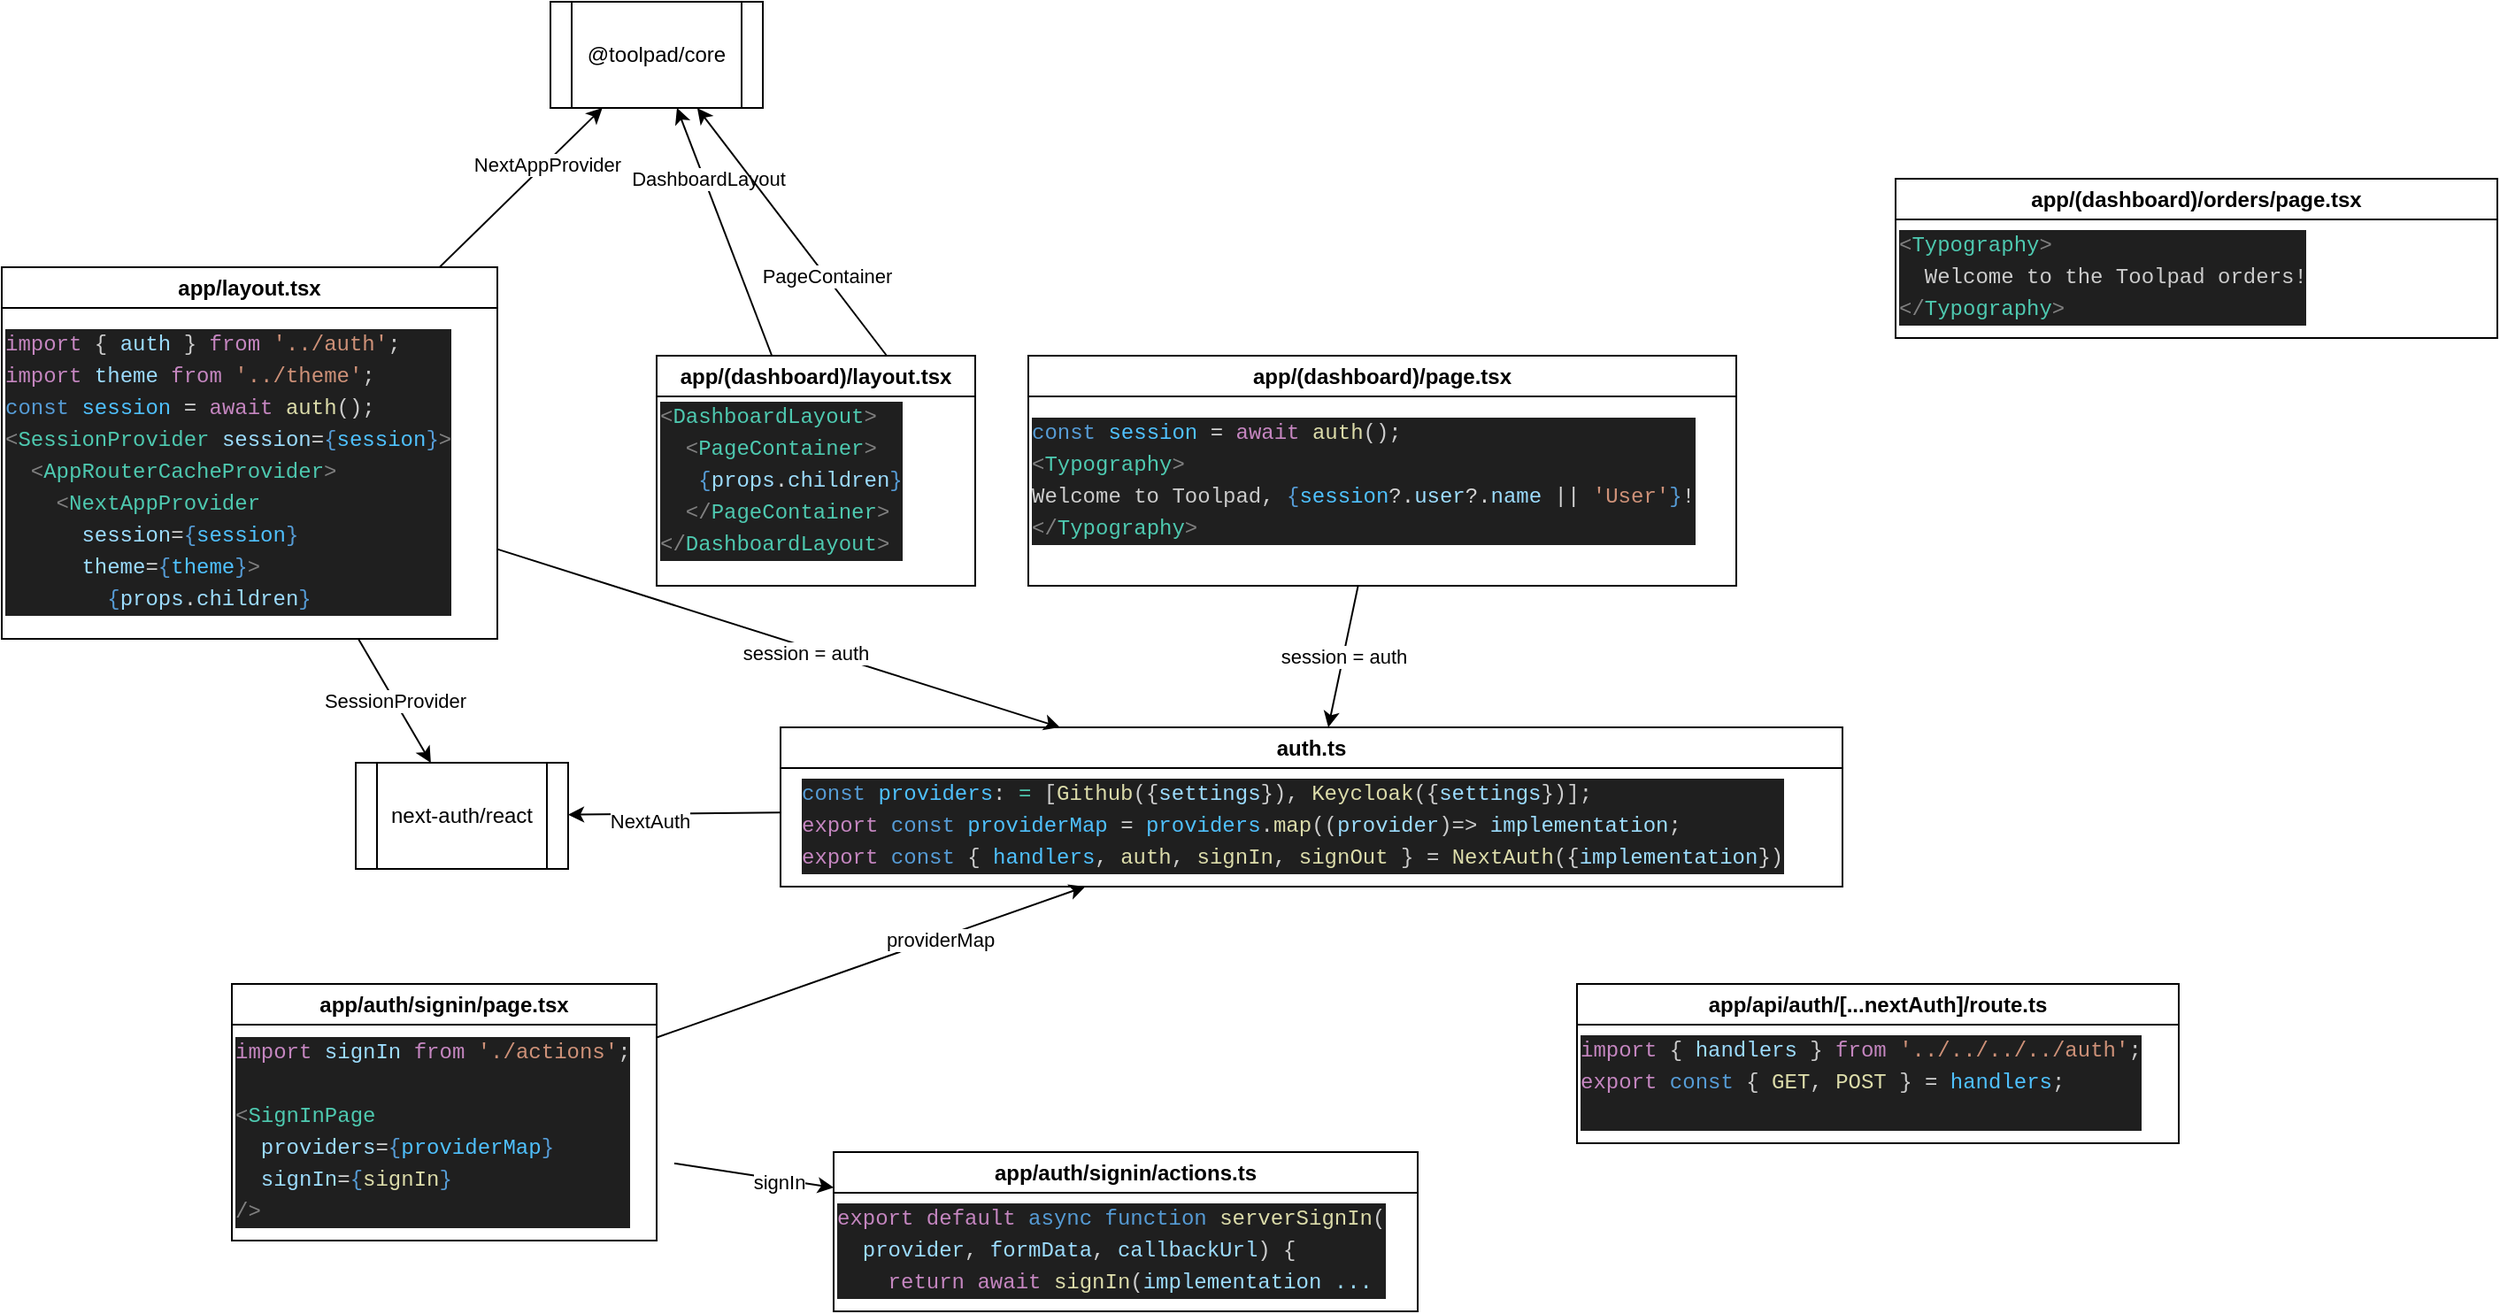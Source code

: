 <mxfile>
    <diagram id="9BUqVio4P8imSiQagDei" name="Page-1">
        <mxGraphModel dx="891" dy="988" grid="1" gridSize="10" guides="1" tooltips="1" connect="1" arrows="1" fold="1" page="1" pageScale="1" pageWidth="827" pageHeight="1169" math="0" shadow="0">
            <root>
                <mxCell id="0"/>
                <mxCell id="1" parent="0"/>
                <mxCell id="11" value="SessionProvider" style="edgeStyle=none;html=1;" edge="1" parent="1" source="6" target="9">
                    <mxGeometry relative="1" as="geometry"/>
                </mxCell>
                <mxCell id="12" style="edgeStyle=none;html=1;" edge="1" parent="1" source="6" target="8">
                    <mxGeometry relative="1" as="geometry"/>
                </mxCell>
                <mxCell id="13" value="NextAppProvider" style="edgeLabel;html=1;align=center;verticalAlign=middle;resizable=0;points=[];" vertex="1" connectable="0" parent="12">
                    <mxGeometry x="0.309" relative="1" as="geometry">
                        <mxPoint as="offset"/>
                    </mxGeometry>
                </mxCell>
                <mxCell id="6" value="app/layout.tsx" style="swimlane;whiteSpace=wrap;html=1;" vertex="1" parent="1">
                    <mxGeometry x="80" y="180" width="280" height="210" as="geometry"/>
                </mxCell>
                <mxCell id="7" value="&lt;div style=&quot;color: rgb(204, 204, 204); background-color: rgb(31, 31, 31); font-family: Menlo, Monaco, &amp;quot;Courier New&amp;quot;, monospace; line-height: 18px;&quot;&gt;&lt;div&gt;&lt;div style=&quot;line-height: 18px;&quot;&gt;&lt;div&gt;&lt;span style=&quot;color: #c586c0;&quot;&gt;import&lt;/span&gt; { &lt;span style=&quot;color: #9cdcfe;&quot;&gt;auth&lt;/span&gt; } &lt;span style=&quot;color: #c586c0;&quot;&gt;from&lt;/span&gt; &lt;span style=&quot;color: #ce9178;&quot;&gt;'../auth'&lt;/span&gt;;&lt;/div&gt;&lt;div&gt;&lt;span style=&quot;color: #c586c0;&quot;&gt;import&lt;/span&gt; &lt;span style=&quot;color: #9cdcfe;&quot;&gt;theme&lt;/span&gt; &lt;span style=&quot;color: #c586c0;&quot;&gt;from&lt;/span&gt; &lt;span style=&quot;color: #ce9178;&quot;&gt;'../theme'&lt;/span&gt;;&lt;/div&gt;&lt;/div&gt;&lt;span style=&quot;color: rgb(86, 156, 214);&quot;&gt;const&lt;/span&gt;&lt;span style=&quot;&quot;&gt; &lt;/span&gt;&lt;span style=&quot;color: rgb(79, 193, 255);&quot;&gt;session&lt;/span&gt;&lt;span style=&quot;&quot;&gt; &lt;/span&gt;&lt;span style=&quot;color: rgb(212, 212, 212);&quot;&gt;=&lt;/span&gt;&lt;span style=&quot;&quot;&gt; &lt;/span&gt;&lt;span style=&quot;color: rgb(197, 134, 192);&quot;&gt;await&lt;/span&gt;&lt;span style=&quot;&quot;&gt; &lt;/span&gt;&lt;span style=&quot;color: rgb(220, 220, 170);&quot;&gt;auth&lt;/span&gt;&lt;span style=&quot;&quot;&gt;();&lt;br&gt;&lt;/span&gt;&lt;span style=&quot;color: #808080;&quot;&gt;&amp;lt;&lt;/span&gt;&lt;span style=&quot;color: #4ec9b0;&quot;&gt;SessionProvider&lt;/span&gt; &lt;span style=&quot;color: #9cdcfe;&quot;&gt;session&lt;/span&gt;&lt;span style=&quot;color: #d4d4d4;&quot;&gt;=&lt;/span&gt;&lt;span style=&quot;color: #569cd6;&quot;&gt;{&lt;/span&gt;&lt;span style=&quot;color: #4fc1ff;&quot;&gt;session&lt;/span&gt;&lt;span style=&quot;color: #569cd6;&quot;&gt;}&lt;/span&gt;&lt;span style=&quot;color: #808080;&quot;&gt;&amp;gt;&lt;/span&gt;&lt;/div&gt;&lt;div&gt;          &lt;span style=&quot;color: #808080;&quot;&gt;&amp;nbsp; &amp;lt;&lt;/span&gt;&lt;span style=&quot;color: #4ec9b0;&quot;&gt;AppRouterCacheProvider&lt;/span&gt;&lt;span style=&quot;color: #808080;&quot;&gt;&amp;gt;&lt;/span&gt;&lt;/div&gt;&lt;div&gt;          &lt;/div&gt;&lt;div&gt;            &lt;span style=&quot;color: #808080;&quot;&gt;&amp;nbsp; &amp;nbsp; &amp;lt;&lt;/span&gt;&lt;span style=&quot;color: #4ec9b0;&quot;&gt;NextAppProvider&lt;/span&gt;&lt;/div&gt;&lt;div&gt;              &lt;span style=&quot;color: #9cdcfe;&quot;&gt;&amp;nbsp; &amp;nbsp; &amp;nbsp; session&lt;/span&gt;&lt;span style=&quot;color: #d4d4d4;&quot;&gt;=&lt;/span&gt;&lt;span style=&quot;color: #569cd6;&quot;&gt;{&lt;/span&gt;&lt;span style=&quot;color: #4fc1ff;&quot;&gt;session&lt;/span&gt;&lt;span style=&quot;color: #569cd6;&quot;&gt;}&lt;/span&gt;&lt;/div&gt;&lt;div&gt;&lt;span style=&quot;color: #9cdcfe;&quot;&gt;&amp;nbsp; &amp;nbsp; &amp;nbsp; theme&lt;/span&gt;&lt;span style=&quot;color: #d4d4d4;&quot;&gt;=&lt;/span&gt;&lt;span style=&quot;color: #569cd6;&quot;&gt;{&lt;/span&gt;&lt;span style=&quot;color: #4fc1ff;&quot;&gt;theme&lt;/span&gt;&lt;span style=&quot;color: #569cd6;&quot;&gt;}&lt;/span&gt;&lt;span style=&quot;color: rgb(128, 128, 128);&quot;&gt;&amp;gt;&lt;br&gt;&amp;nbsp; &amp;nbsp; &amp;nbsp; &amp;nbsp;&amp;nbsp;&lt;/span&gt;&lt;span style=&quot;color: rgb(86, 156, 214);&quot;&gt;{&lt;/span&gt;&lt;span style=&quot;color: rgb(156, 220, 254);&quot;&gt;props&lt;/span&gt;&lt;span style=&quot;color: rgb(212, 212, 212);&quot;&gt;.&lt;/span&gt;&lt;span style=&quot;color: rgb(156, 220, 254);&quot;&gt;children&lt;/span&gt;&lt;span style=&quot;color: rgb(86, 156, 214);&quot;&gt;}&lt;/span&gt;&lt;/div&gt;&lt;/div&gt;" style="text;html=1;align=left;verticalAlign=middle;resizable=0;points=[];autosize=1;strokeColor=none;fillColor=none;" vertex="1" parent="6">
                    <mxGeometry y="25" width="280" height="180" as="geometry"/>
                </mxCell>
                <mxCell id="8" value="@toolpad/core" style="shape=process;whiteSpace=wrap;html=1;backgroundOutline=1;" vertex="1" parent="1">
                    <mxGeometry x="390" y="30" width="120" height="60" as="geometry"/>
                </mxCell>
                <mxCell id="9" value="next-auth/react" style="shape=process;whiteSpace=wrap;html=1;backgroundOutline=1;" vertex="1" parent="1">
                    <mxGeometry x="280" y="460" width="120" height="60" as="geometry"/>
                </mxCell>
                <mxCell id="16" style="edgeStyle=none;html=1;" edge="1" parent="1" source="14" target="8">
                    <mxGeometry relative="1" as="geometry"/>
                </mxCell>
                <mxCell id="17" value="DashboardLayout" style="edgeLabel;html=1;align=center;verticalAlign=middle;resizable=0;points=[];" vertex="1" connectable="0" parent="16">
                    <mxGeometry x="0.418" y="-2" relative="1" as="geometry">
                        <mxPoint as="offset"/>
                    </mxGeometry>
                </mxCell>
                <mxCell id="18" style="edgeStyle=none;html=1;" edge="1" parent="1" source="14" target="8">
                    <mxGeometry relative="1" as="geometry">
                        <Array as="points">
                            <mxPoint x="580" y="230"/>
                        </Array>
                    </mxGeometry>
                </mxCell>
                <mxCell id="19" value="PageContainer" style="edgeLabel;html=1;align=center;verticalAlign=middle;resizable=0;points=[];" vertex="1" connectable="0" parent="18">
                    <mxGeometry x="-0.353" relative="1" as="geometry">
                        <mxPoint as="offset"/>
                    </mxGeometry>
                </mxCell>
                <mxCell id="14" value="app/(dashboard)/layout.tsx" style="swimlane;whiteSpace=wrap;html=1;" vertex="1" parent="1">
                    <mxGeometry x="450" y="230" width="180" height="130" as="geometry"/>
                </mxCell>
                <mxCell id="15" value="&lt;div style=&quot;color: rgb(204, 204, 204); background-color: rgb(31, 31, 31); font-family: Menlo, Monaco, &amp;quot;Courier New&amp;quot;, monospace; line-height: 18px;&quot;&gt;&lt;div style=&quot;line-height: 18px;&quot;&gt;&lt;div style=&quot;line-height: 18px;&quot;&gt;&lt;div&gt;&lt;span style=&quot;color: #808080;&quot;&gt;&amp;lt;&lt;/span&gt;&lt;span style=&quot;color: #4ec9b0;&quot;&gt;DashboardLayout&lt;/span&gt;&lt;span style=&quot;color: #808080;&quot;&gt;&amp;gt;&lt;/span&gt;&lt;/div&gt;&lt;div&gt;&lt;span style=&quot;color: #808080;&quot;&gt;&amp;nbsp; &amp;lt;&lt;/span&gt;&lt;span style=&quot;color: #4ec9b0;&quot;&gt;PageContainer&lt;/span&gt;&lt;span style=&quot;color: #808080;&quot;&gt;&amp;gt;&lt;br&gt;&lt;/span&gt;&lt;span style=&quot;color: #569cd6;&quot;&gt;&amp;nbsp; &amp;nbsp;{&lt;/span&gt;&lt;span style=&quot;color: #9cdcfe;&quot;&gt;props&lt;/span&gt;&lt;span style=&quot;color: #d4d4d4;&quot;&gt;.&lt;/span&gt;&lt;span style=&quot;color: #9cdcfe;&quot;&gt;children&lt;/span&gt;&lt;span style=&quot;color: #569cd6;&quot;&gt;}&lt;br&gt;&lt;/span&gt;&lt;span style=&quot;color: #808080;&quot;&gt;&amp;nbsp; &amp;lt;/&lt;/span&gt;&lt;span style=&quot;color: #4ec9b0;&quot;&gt;PageContainer&lt;/span&gt;&lt;span style=&quot;color: #808080;&quot;&gt;&amp;gt;&lt;/span&gt;&lt;/div&gt;&lt;div&gt;    &lt;span style=&quot;color: #808080;&quot;&gt;&amp;lt;/&lt;/span&gt;&lt;span style=&quot;color: #4ec9b0;&quot;&gt;DashboardLayout&lt;/span&gt;&lt;span style=&quot;color: #808080;&quot;&gt;&amp;gt;&lt;/span&gt;&lt;/div&gt;&lt;/div&gt;&lt;/div&gt;&lt;/div&gt;" style="text;html=1;align=left;verticalAlign=middle;resizable=0;points=[];autosize=1;strokeColor=none;fillColor=none;" vertex="1" parent="14">
                    <mxGeometry y="20" width="160" height="100" as="geometry"/>
                </mxCell>
                <mxCell id="30" value="session = auth" style="edgeStyle=none;html=1;" edge="1" parent="1" source="20" target="23">
                    <mxGeometry relative="1" as="geometry"/>
                </mxCell>
                <mxCell id="20" value="app/(dashboard)/page.tsx" style="swimlane;whiteSpace=wrap;html=1;" vertex="1" parent="1">
                    <mxGeometry x="660" y="230" width="400" height="130" as="geometry"/>
                </mxCell>
                <mxCell id="21" value="&lt;div style=&quot;color: rgb(204, 204, 204); background-color: rgb(31, 31, 31); font-family: Menlo, Monaco, &amp;quot;Courier New&amp;quot;, monospace; line-height: 18px;&quot;&gt;&lt;div style=&quot;line-height: 18px;&quot;&gt;&lt;div style=&quot;line-height: 18px;&quot;&gt;&lt;div style=&quot;line-height: 18px;&quot;&gt;&lt;div&gt;&lt;span style=&quot;color: #569cd6;&quot;&gt;const&lt;/span&gt; &lt;span style=&quot;color: #4fc1ff;&quot;&gt;session&lt;/span&gt; &lt;span style=&quot;color: #d4d4d4;&quot;&gt;=&lt;/span&gt; &lt;span style=&quot;color: #c586c0;&quot;&gt;await&lt;/span&gt; &lt;span style=&quot;color: #dcdcaa;&quot;&gt;auth&lt;/span&gt;();&lt;/div&gt;&lt;div&gt;      &lt;span style=&quot;color: #808080;&quot;&gt;&amp;lt;&lt;/span&gt;&lt;span style=&quot;color: #4ec9b0;&quot;&gt;Typography&lt;/span&gt;&lt;span style=&quot;color: #808080;&quot;&gt;&amp;gt;&lt;/span&gt;&lt;/div&gt;&lt;div&gt;        Welcome to Toolpad, &lt;span style=&quot;color: #569cd6;&quot;&gt;{&lt;/span&gt;&lt;span style=&quot;color: #4fc1ff;&quot;&gt;session&lt;/span&gt;&lt;span style=&quot;color: #d4d4d4;&quot;&gt;?.&lt;/span&gt;&lt;span style=&quot;color: #9cdcfe;&quot;&gt;user&lt;/span&gt;&lt;span style=&quot;color: #d4d4d4;&quot;&gt;?.&lt;/span&gt;&lt;span style=&quot;color: #9cdcfe;&quot;&gt;name&lt;/span&gt;&lt;span style=&quot;color: #d4d4d4;&quot;&gt; || &lt;/span&gt;&lt;span style=&quot;color: #ce9178;&quot;&gt;'User'&lt;/span&gt;&lt;span style=&quot;color: #569cd6;&quot;&gt;}&lt;/span&gt;!&lt;/div&gt;&lt;div&gt;      &lt;span style=&quot;color: #808080;&quot;&gt;&amp;lt;/&lt;/span&gt;&lt;span style=&quot;color: #4ec9b0;&quot;&gt;Typography&lt;/span&gt;&lt;span style=&quot;color: #808080;&quot;&gt;&amp;gt;&lt;/span&gt;&lt;/div&gt;&lt;/div&gt;&lt;/div&gt;&lt;/div&gt;&lt;/div&gt;" style="text;html=1;align=left;verticalAlign=middle;resizable=0;points=[];autosize=1;strokeColor=none;fillColor=none;" vertex="1" parent="20">
                    <mxGeometry y="25" width="400" height="90" as="geometry"/>
                </mxCell>
                <mxCell id="28" style="edgeStyle=none;html=1;" edge="1" parent="1" source="23" target="9">
                    <mxGeometry relative="1" as="geometry"/>
                </mxCell>
                <mxCell id="29" value="NextAuth" style="edgeLabel;html=1;align=center;verticalAlign=middle;resizable=0;points=[];" vertex="1" connectable="0" parent="28">
                    <mxGeometry x="0.234" y="4" relative="1" as="geometry">
                        <mxPoint as="offset"/>
                    </mxGeometry>
                </mxCell>
                <mxCell id="23" value="auth.ts" style="swimlane;whiteSpace=wrap;html=1;" vertex="1" parent="1">
                    <mxGeometry x="520" y="440" width="600" height="90" as="geometry"/>
                </mxCell>
                <mxCell id="24" value="&lt;div style=&quot;background-color: rgb(31, 31, 31); font-family: Menlo, Monaco, &amp;quot;Courier New&amp;quot;, monospace; line-height: 18px;&quot;&gt;&lt;div style=&quot;line-height: 18px;&quot;&gt;&lt;div style=&quot;line-height: 18px;&quot;&gt;&lt;div style=&quot;line-height: 18px;&quot;&gt;&lt;div style=&quot;line-height: 18px;&quot;&gt;&lt;div style=&quot;&quot;&gt;&lt;span style=&quot;color: rgb(86, 156, 214);&quot;&gt;const&lt;/span&gt; &lt;span style=&quot;color: rgb(79, 193, 255);&quot;&gt;providers&lt;/span&gt;&lt;span style=&quot;color: rgb(212, 212, 212);&quot;&gt;:&lt;/span&gt;&lt;font color=&quot;#cccccc&quot;&gt;&amp;nbsp;&lt;/font&gt;&lt;font color=&quot;#4ec9b0&quot;&gt;=&lt;/font&gt;&lt;font color=&quot;#cccccc&quot;&gt;&amp;nbsp;[&lt;/font&gt;&lt;span style=&quot;color: rgb(220, 220, 170);&quot;&gt;Github&lt;/span&gt;&lt;span style=&quot;color: rgb(204, 204, 204);&quot;&gt;({&lt;/span&gt;&lt;span style=&quot;color: rgb(156, 220, 254);&quot;&gt;settings&lt;/span&gt;&lt;span style=&quot;color: rgb(204, 204, 204);&quot;&gt;}),&amp;nbsp;&lt;/span&gt;&lt;span style=&quot;color: rgb(220, 220, 170);&quot;&gt;Keycloak&lt;/span&gt;&lt;span style=&quot;color: rgb(204, 204, 204);&quot;&gt;({&lt;/span&gt;&lt;span style=&quot;color: rgb(156, 220, 254);&quot;&gt;settings&lt;/span&gt;&lt;span style=&quot;color: rgb(204, 204, 204);&quot;&gt;})&lt;/span&gt;&lt;span style=&quot;color: rgb(204, 204, 204);&quot;&gt;];&lt;br&gt;&lt;/span&gt;&lt;div style=&quot;color: rgb(204, 204, 204); line-height: 18px;&quot;&gt;&lt;span style=&quot;color: rgb(197, 134, 192);&quot;&gt;export&lt;/span&gt;&lt;span style=&quot;&quot;&gt; &lt;/span&gt;&lt;span style=&quot;color: rgb(86, 156, 214);&quot;&gt;const&lt;/span&gt;&lt;span style=&quot;&quot;&gt; &lt;/span&gt;&lt;span style=&quot;color: rgb(79, 193, 255);&quot;&gt;providerMap&lt;/span&gt;&lt;span style=&quot;&quot;&gt; &lt;/span&gt;&lt;span style=&quot;color: rgb(212, 212, 212);&quot;&gt;=&lt;/span&gt;&lt;span style=&quot;&quot;&gt; &lt;/span&gt;&lt;span style=&quot;color: rgb(79, 193, 255);&quot;&gt;providers&lt;/span&gt;&lt;span style=&quot;&quot;&gt;.&lt;/span&gt;&lt;span style=&quot;color: rgb(220, 220, 170);&quot;&gt;map&lt;/span&gt;&lt;span style=&quot;&quot;&gt;((&lt;/span&gt;&lt;span style=&quot;color: rgb(156, 220, 254);&quot;&gt;provider&lt;/span&gt;&lt;span style=&quot;&quot;&gt;)=&amp;gt;&lt;/span&gt;&lt;span style=&quot;color: rgb(156, 220, 254);&quot;&gt;&amp;nbsp;implementation&lt;/span&gt;;&lt;span style=&quot;&quot;&gt;&lt;br&gt;&lt;/span&gt;&lt;span style=&quot;color: #c586c0;&quot;&gt;export&lt;/span&gt; &lt;span style=&quot;color: #569cd6;&quot;&gt;const&lt;/span&gt; { &lt;span style=&quot;color: #4fc1ff;&quot;&gt;handlers&lt;/span&gt;, &lt;span style=&quot;color: #dcdcaa;&quot;&gt;auth&lt;/span&gt;, &lt;span style=&quot;color: #dcdcaa;&quot;&gt;signIn&lt;/span&gt;, &lt;span style=&quot;color: #dcdcaa;&quot;&gt;signOut&lt;/span&gt; } &lt;span style=&quot;color: #d4d4d4;&quot;&gt;=&lt;/span&gt; &lt;span style=&quot;color: #dcdcaa;&quot;&gt;NextAuth&lt;/span&gt;({&lt;span style=&quot;color: rgb(156, 220, 254);&quot;&gt;implementation&lt;/span&gt;})&lt;/div&gt;&lt;/div&gt;&lt;/div&gt;&lt;/div&gt;&lt;/div&gt;&lt;/div&gt;&lt;/div&gt;" style="text;html=1;align=left;verticalAlign=middle;resizable=0;points=[];autosize=1;strokeColor=none;fillColor=none;" vertex="1" parent="23">
                    <mxGeometry x="10" y="20" width="580" height="70" as="geometry"/>
                </mxCell>
                <mxCell id="25" style="edgeStyle=none;html=1;" edge="1" parent="1" source="7" target="23">
                    <mxGeometry relative="1" as="geometry"/>
                </mxCell>
                <mxCell id="26" value="session = auth" style="edgeLabel;html=1;align=center;verticalAlign=middle;resizable=0;points=[];" vertex="1" connectable="0" parent="25">
                    <mxGeometry x="0.099" y="-2" relative="1" as="geometry">
                        <mxPoint y="1" as="offset"/>
                    </mxGeometry>
                </mxCell>
                <mxCell id="33" style="edgeStyle=none;html=1;" edge="1" parent="1" source="31" target="23">
                    <mxGeometry relative="1" as="geometry"/>
                </mxCell>
                <mxCell id="34" value="providerMap" style="edgeLabel;html=1;align=center;verticalAlign=middle;resizable=0;points=[];" vertex="1" connectable="0" parent="33">
                    <mxGeometry x="0.311" y="-1" relative="1" as="geometry">
                        <mxPoint as="offset"/>
                    </mxGeometry>
                </mxCell>
                <mxCell id="31" value="app/auth/signin/page.tsx" style="swimlane;whiteSpace=wrap;html=1;" vertex="1" parent="1">
                    <mxGeometry x="210" y="585" width="240" height="145" as="geometry"/>
                </mxCell>
                <mxCell id="32" value="&lt;div style=&quot;color: rgb(204, 204, 204); background-color: rgb(31, 31, 31); font-family: Menlo, Monaco, &amp;quot;Courier New&amp;quot;, monospace; line-height: 18px;&quot;&gt;&lt;div style=&quot;line-height: 18px;&quot;&gt;&lt;div style=&quot;line-height: 18px;&quot;&gt;&lt;div&gt;&lt;span style=&quot;color: rgb(197, 134, 192);&quot;&gt;import&lt;/span&gt;&lt;span style=&quot;&quot;&gt; &lt;/span&gt;&lt;span style=&quot;color: rgb(156, 220, 254);&quot;&gt;signIn&lt;/span&gt;&lt;span style=&quot;&quot;&gt; &lt;/span&gt;&lt;span style=&quot;color: rgb(197, 134, 192);&quot;&gt;from&lt;/span&gt;&lt;span style=&quot;&quot;&gt; &lt;/span&gt;&lt;span style=&quot;color: rgb(206, 145, 120);&quot;&gt;'./actions'&lt;/span&gt;&lt;span style=&quot;&quot;&gt;;&lt;br&gt;&lt;/span&gt;&lt;span style=&quot;color: #808080;&quot;&gt;&lt;br&gt;&lt;/span&gt;&lt;/div&gt;&lt;div&gt;&lt;span style=&quot;color: #808080;&quot;&gt;&amp;lt;&lt;/span&gt;&lt;span style=&quot;color: #4ec9b0;&quot;&gt;SignInPage&lt;/span&gt;&lt;/div&gt;&lt;div&gt;&lt;span style=&quot;color: #9cdcfe;&quot;&gt;&amp;nbsp; providers&lt;/span&gt;&lt;span style=&quot;color: #d4d4d4;&quot;&gt;=&lt;/span&gt;&lt;span style=&quot;color: #569cd6;&quot;&gt;{&lt;/span&gt;&lt;span style=&quot;color: #4fc1ff;&quot;&gt;providerMap&lt;/span&gt;&lt;span style=&quot;color: #569cd6;&quot;&gt;}&lt;/span&gt;&lt;/div&gt;&lt;div&gt;&lt;span style=&quot;color: #9cdcfe;&quot;&gt;&amp;nbsp; signIn&lt;/span&gt;&lt;span style=&quot;color: #d4d4d4;&quot;&gt;=&lt;/span&gt;&lt;span style=&quot;color: #569cd6;&quot;&gt;{&lt;/span&gt;&lt;span style=&quot;color: #dcdcaa;&quot;&gt;signIn&lt;/span&gt;&lt;span style=&quot;color: #569cd6;&quot;&gt;}&lt;/span&gt;&lt;/div&gt;&lt;div&gt;    &lt;span style=&quot;color: #808080;&quot;&gt;/&amp;gt;&lt;/span&gt;&lt;/div&gt;&lt;/div&gt;&lt;/div&gt;&lt;/div&gt;" style="text;html=1;align=left;verticalAlign=middle;resizable=0;points=[];autosize=1;strokeColor=none;fillColor=none;" vertex="1" parent="31">
                    <mxGeometry y="22.5" width="250" height="120" as="geometry"/>
                </mxCell>
                <mxCell id="35" value="app/auth/signin/actions.ts" style="swimlane;whiteSpace=wrap;html=1;" vertex="1" parent="1">
                    <mxGeometry x="550" y="680" width="330" height="90" as="geometry"/>
                </mxCell>
                <mxCell id="36" value="&lt;div style=&quot;color: rgb(204, 204, 204); background-color: rgb(31, 31, 31); font-family: Menlo, Monaco, &amp;quot;Courier New&amp;quot;, monospace; line-height: 18px;&quot;&gt;&lt;div style=&quot;line-height: 18px;&quot;&gt;&lt;div style=&quot;line-height: 18px;&quot;&gt;&lt;div style=&quot;line-height: 18px;&quot;&gt;&lt;div&gt;&lt;span style=&quot;color: #c586c0;&quot;&gt;export&lt;/span&gt; &lt;span style=&quot;color: #c586c0;&quot;&gt;default&lt;/span&gt; &lt;span style=&quot;color: #569cd6;&quot;&gt;async&lt;/span&gt; &lt;span style=&quot;color: #569cd6;&quot;&gt;function&lt;/span&gt; &lt;span style=&quot;color: #dcdcaa;&quot;&gt;serverSignIn&lt;/span&gt;(&lt;br&gt;&lt;span style=&quot;color: #9cdcfe;&quot;&gt;&amp;nbsp; provider&lt;/span&gt;, &lt;span style=&quot;color: #9cdcfe;&quot;&gt;formData&lt;/span&gt;, &lt;span style=&quot;color: #9cdcfe;&quot;&gt;callbackUrl&lt;/span&gt;) {&lt;/div&gt;&lt;div&gt;&lt;span style=&quot;color: #c586c0;&quot;&gt;&amp;nbsp; &amp;nbsp; return&lt;/span&gt; &lt;span style=&quot;color: #c586c0;&quot;&gt;await&lt;/span&gt; &lt;span style=&quot;color: #dcdcaa;&quot;&gt;signIn&lt;/span&gt;(&lt;span style=&quot;color: rgb(156, 220, 254);&quot;&gt;implementation ...&lt;/span&gt;&lt;/div&gt;&lt;/div&gt;&lt;/div&gt;&lt;/div&gt;&lt;/div&gt;" style="text;html=1;align=left;verticalAlign=middle;resizable=0;points=[];autosize=1;strokeColor=none;fillColor=none;" vertex="1" parent="35">
                    <mxGeometry y="20" width="330" height="70" as="geometry"/>
                </mxCell>
                <mxCell id="37" style="edgeStyle=none;html=1;" edge="1" parent="1" source="32" target="35">
                    <mxGeometry relative="1" as="geometry"/>
                </mxCell>
                <mxCell id="38" value="signIn" style="edgeLabel;html=1;align=center;verticalAlign=middle;resizable=0;points=[];" vertex="1" connectable="0" parent="37">
                    <mxGeometry x="0.313" y="-1" relative="1" as="geometry">
                        <mxPoint as="offset"/>
                    </mxGeometry>
                </mxCell>
                <mxCell id="40" value="app/api/auth/[...nextAuth]/route.ts" style="swimlane;whiteSpace=wrap;html=1;" vertex="1" parent="1">
                    <mxGeometry x="970" y="585" width="340" height="90" as="geometry"/>
                </mxCell>
                <mxCell id="41" value="&lt;div style=&quot;color: rgb(204, 204, 204); background-color: rgb(31, 31, 31); font-family: Menlo, Monaco, &amp;quot;Courier New&amp;quot;, monospace; line-height: 18px;&quot;&gt;&lt;div style=&quot;line-height: 18px;&quot;&gt;&lt;div style=&quot;line-height: 18px;&quot;&gt;&lt;div style=&quot;line-height: 18px;&quot;&gt;&lt;div style=&quot;line-height: 18px;&quot;&gt;&lt;div&gt;&lt;span style=&quot;color: #c586c0;&quot;&gt;import&lt;/span&gt; { &lt;span style=&quot;color: #9cdcfe;&quot;&gt;handlers&lt;/span&gt; } &lt;span style=&quot;color: #c586c0;&quot;&gt;from&lt;/span&gt; &lt;span style=&quot;color: #ce9178;&quot;&gt;'../../../../auth'&lt;/span&gt;;&lt;/div&gt;&lt;div&gt;&lt;span style=&quot;color: #c586c0;&quot;&gt;export&lt;/span&gt; &lt;span style=&quot;color: #569cd6;&quot;&gt;const&lt;/span&gt; { &lt;span style=&quot;color: #dcdcaa;&quot;&gt;GET&lt;/span&gt;, &lt;span style=&quot;color: #dcdcaa;&quot;&gt;POST&lt;/span&gt; } &lt;span style=&quot;color: #d4d4d4;&quot;&gt;=&lt;/span&gt; &lt;span style=&quot;color: #4fc1ff;&quot;&gt;handlers&lt;/span&gt;;&lt;/div&gt;&lt;br&gt;&lt;/div&gt;&lt;/div&gt;&lt;/div&gt;&lt;/div&gt;&lt;/div&gt;" style="text;html=1;align=left;verticalAlign=middle;resizable=0;points=[];autosize=1;strokeColor=none;fillColor=none;" vertex="1" parent="40">
                    <mxGeometry y="20" width="340" height="70" as="geometry"/>
                </mxCell>
                <mxCell id="42" value="app/(dashboard)/orders/page.tsx" style="swimlane;whiteSpace=wrap;html=1;" vertex="1" parent="1">
                    <mxGeometry x="1150" y="130" width="340" height="90" as="geometry"/>
                </mxCell>
                <mxCell id="43" value="&lt;div style=&quot;color: rgb(204, 204, 204); background-color: rgb(31, 31, 31); font-family: Menlo, Monaco, &amp;quot;Courier New&amp;quot;, monospace; line-height: 18px;&quot;&gt;&lt;div style=&quot;line-height: 18px;&quot;&gt;&lt;div style=&quot;line-height: 18px;&quot;&gt;&lt;div style=&quot;line-height: 18px;&quot;&gt;&lt;div style=&quot;line-height: 18px;&quot;&gt;&lt;div&gt;&lt;div style=&quot;line-height: 18px;&quot;&gt;&lt;div&gt;&lt;span style=&quot;color: #808080;&quot;&gt;&amp;lt;&lt;/span&gt;&lt;span style=&quot;color: #4ec9b0;&quot;&gt;Typography&lt;/span&gt;&lt;span style=&quot;color: #808080;&quot;&gt;&amp;gt;&lt;/span&gt;&lt;/div&gt;&lt;div&gt;&amp;nbsp; Welcome to the Toolpad orders!&lt;/div&gt;&lt;div&gt;    &lt;span style=&quot;color: #808080;&quot;&gt;&amp;lt;/&lt;/span&gt;&lt;span style=&quot;color: #4ec9b0;&quot;&gt;Typography&lt;/span&gt;&lt;span style=&quot;color: #808080;&quot;&gt;&amp;gt;&lt;/span&gt;&lt;/div&gt;&lt;/div&gt;&lt;/div&gt;&lt;/div&gt;&lt;/div&gt;&lt;/div&gt;&lt;/div&gt;&lt;/div&gt;" style="text;html=1;align=left;verticalAlign=middle;resizable=0;points=[];autosize=1;strokeColor=none;fillColor=none;" vertex="1" parent="42">
                    <mxGeometry y="20" width="250" height="70" as="geometry"/>
                </mxCell>
            </root>
        </mxGraphModel>
    </diagram>
</mxfile>